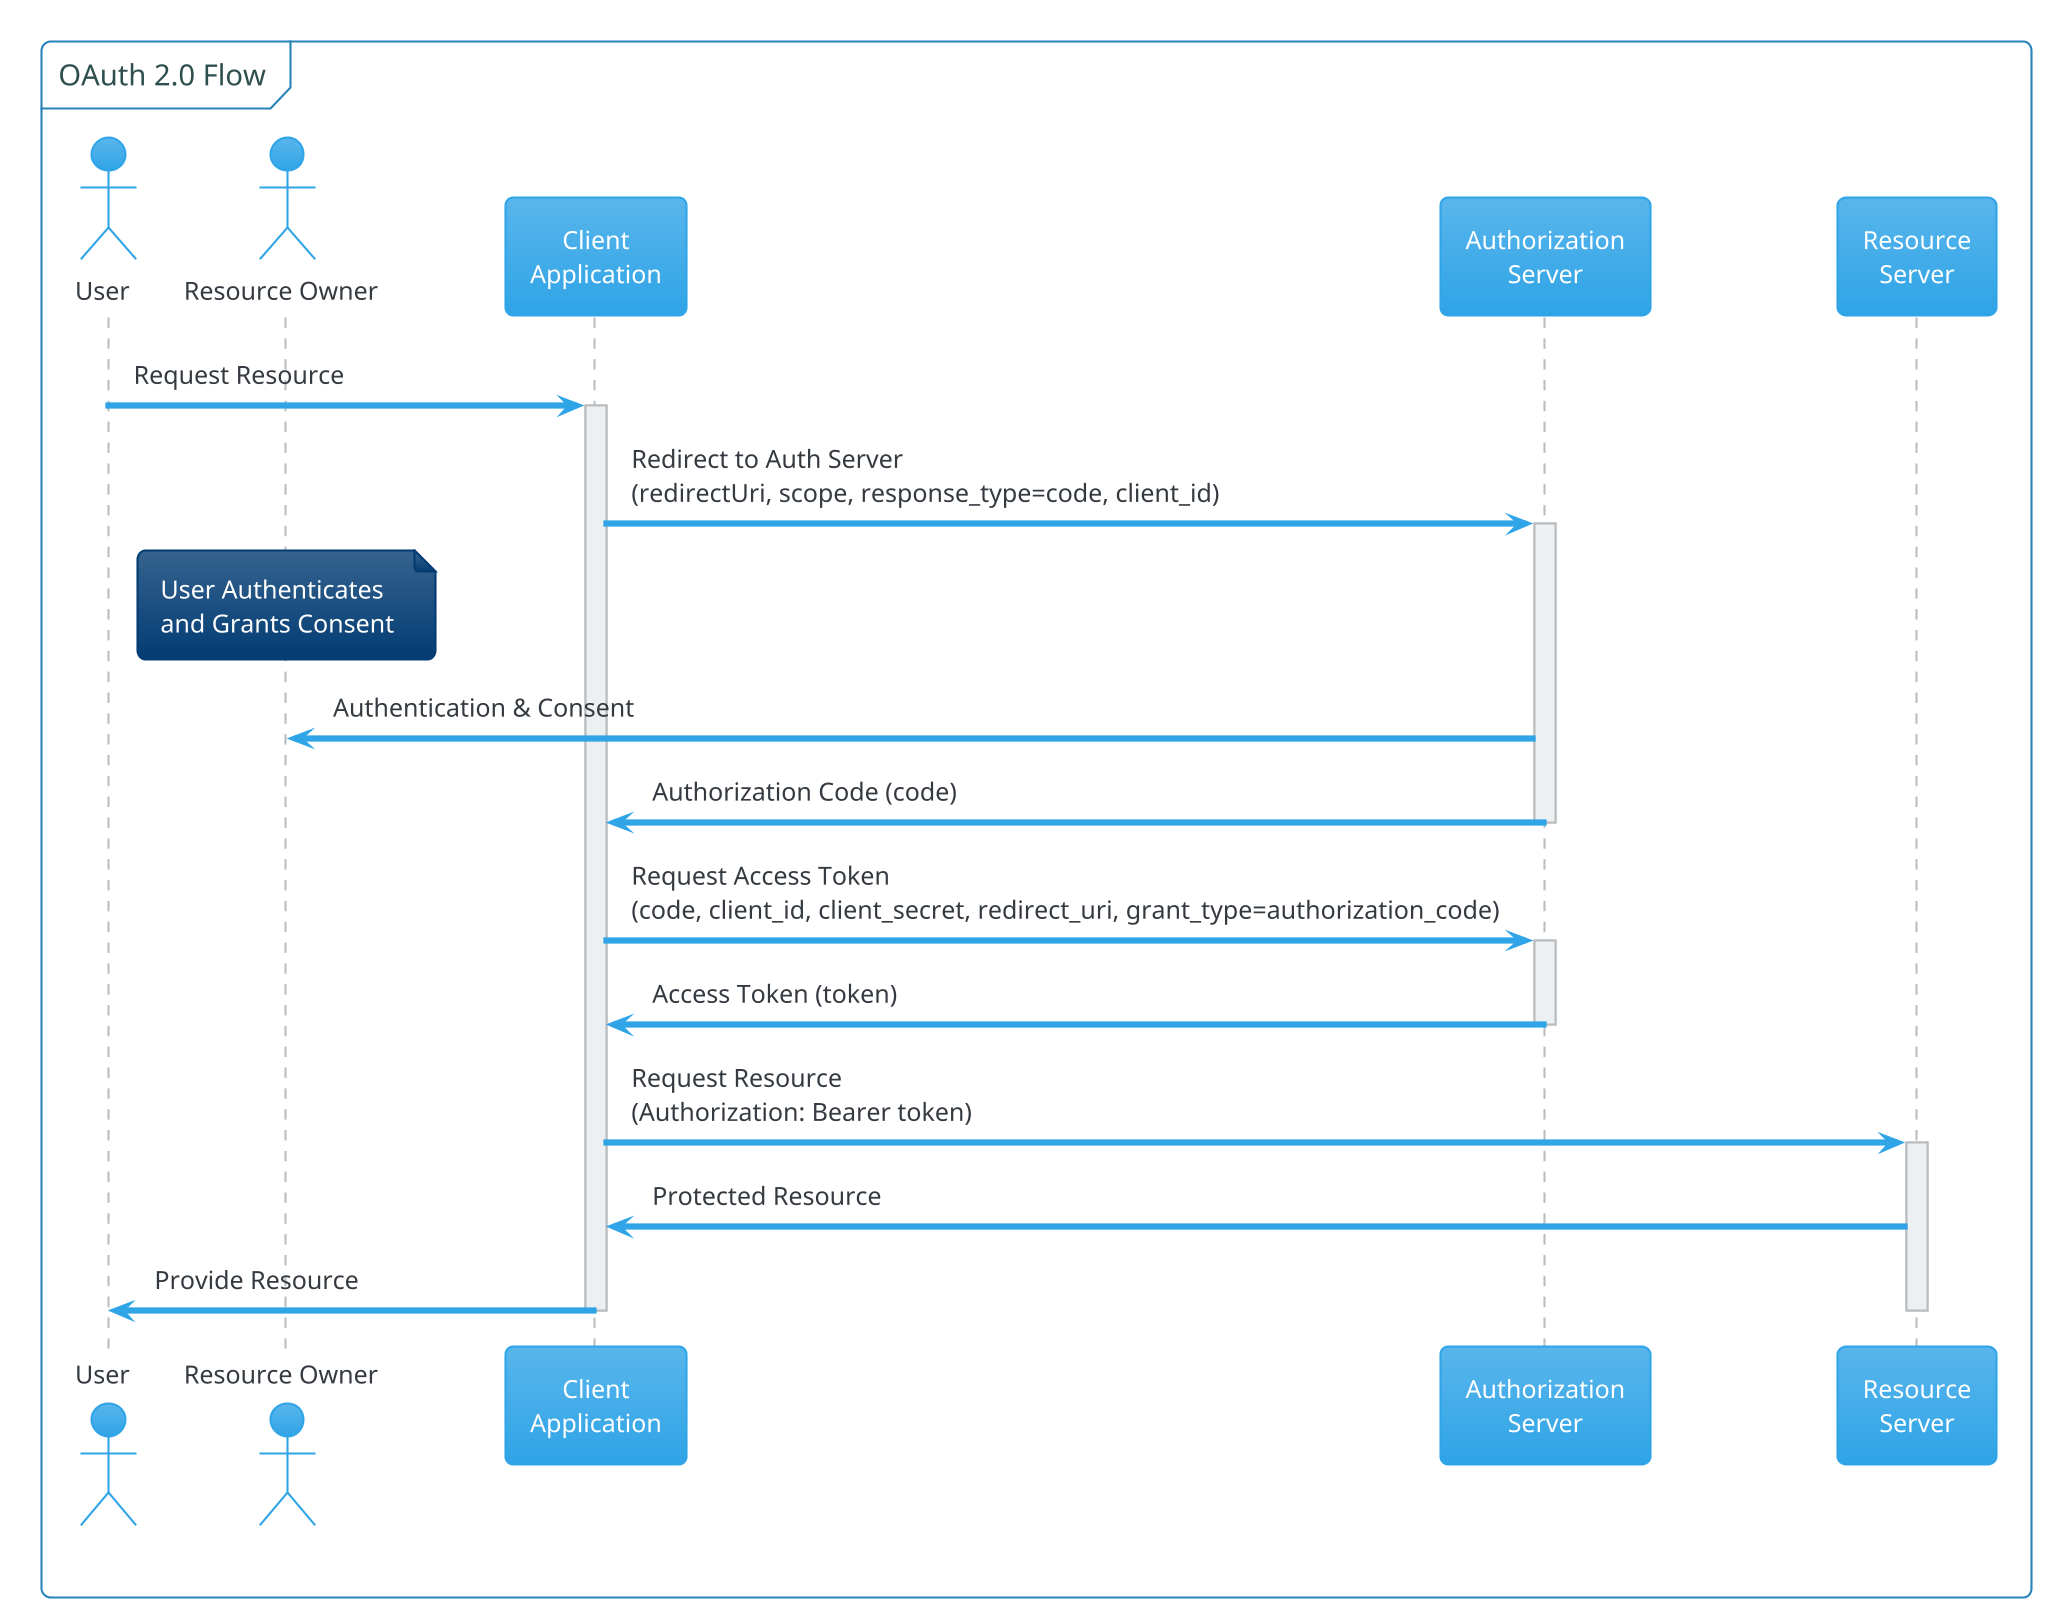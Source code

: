 @startuml
!theme cerulean
skinparam backgroundColor white

mainframe <font color=darkslategrey>OAuth 2.0 Flow</font>

scale 2

actor User as user
actor "Resource Owner" as resOwner
participant "Client\nApplication" as client
participant "Authorization\nServer" as authServer
participant "Resource\nServer" as resourceServer

user -> client: Request Resource
activate client

client -> authServer: Redirect to Auth Server\n(redirectUri, scope, response_type=code, client_id)
activate authServer

note over resOwner: User Authenticates\nand Grants Consent

authServer -> resOwner: Authentication & Consent
authServer -> client: Authorization Code (code)
deactivate authServer

client -> authServer: Request Access Token\n(code, client_id, client_secret, redirect_uri, grant_type=authorization_code)
activate authServer

authServer -> client: Access Token (token)
deactivate authServer

client -> resourceServer: Request Resource\n(Authorization: Bearer token)
activate resourceServer

resourceServer -> client: Protected Resource
client -> user: Provide Resource 
deactivate client
deactivate resourceServer
@enduml
